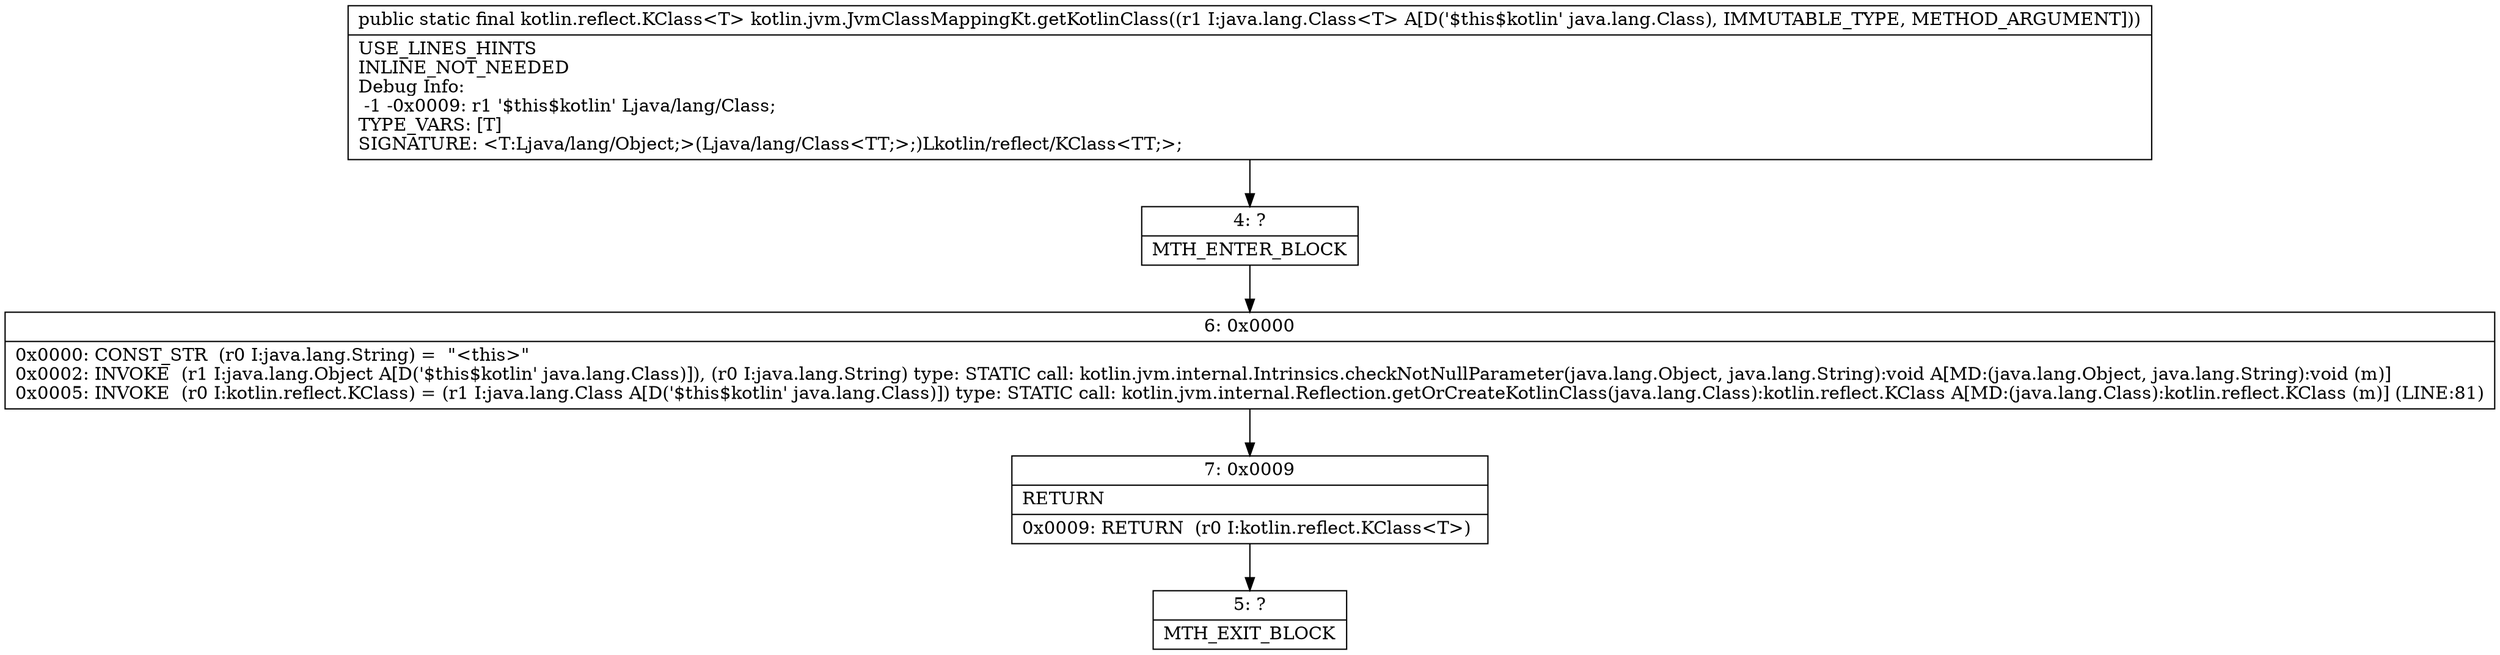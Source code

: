 digraph "CFG forkotlin.jvm.JvmClassMappingKt.getKotlinClass(Ljava\/lang\/Class;)Lkotlin\/reflect\/KClass;" {
Node_4 [shape=record,label="{4\:\ ?|MTH_ENTER_BLOCK\l}"];
Node_6 [shape=record,label="{6\:\ 0x0000|0x0000: CONST_STR  (r0 I:java.lang.String) =  \"\<this\>\" \l0x0002: INVOKE  (r1 I:java.lang.Object A[D('$this$kotlin' java.lang.Class)]), (r0 I:java.lang.String) type: STATIC call: kotlin.jvm.internal.Intrinsics.checkNotNullParameter(java.lang.Object, java.lang.String):void A[MD:(java.lang.Object, java.lang.String):void (m)]\l0x0005: INVOKE  (r0 I:kotlin.reflect.KClass) = (r1 I:java.lang.Class A[D('$this$kotlin' java.lang.Class)]) type: STATIC call: kotlin.jvm.internal.Reflection.getOrCreateKotlinClass(java.lang.Class):kotlin.reflect.KClass A[MD:(java.lang.Class):kotlin.reflect.KClass (m)] (LINE:81)\l}"];
Node_7 [shape=record,label="{7\:\ 0x0009|RETURN\l|0x0009: RETURN  (r0 I:kotlin.reflect.KClass\<T\>) \l}"];
Node_5 [shape=record,label="{5\:\ ?|MTH_EXIT_BLOCK\l}"];
MethodNode[shape=record,label="{public static final kotlin.reflect.KClass\<T\> kotlin.jvm.JvmClassMappingKt.getKotlinClass((r1 I:java.lang.Class\<T\> A[D('$this$kotlin' java.lang.Class), IMMUTABLE_TYPE, METHOD_ARGUMENT]))  | USE_LINES_HINTS\lINLINE_NOT_NEEDED\lDebug Info:\l  \-1 \-0x0009: r1 '$this$kotlin' Ljava\/lang\/Class;\lTYPE_VARS: [T]\lSIGNATURE: \<T:Ljava\/lang\/Object;\>(Ljava\/lang\/Class\<TT;\>;)Lkotlin\/reflect\/KClass\<TT;\>;\l}"];
MethodNode -> Node_4;Node_4 -> Node_6;
Node_6 -> Node_7;
Node_7 -> Node_5;
}


